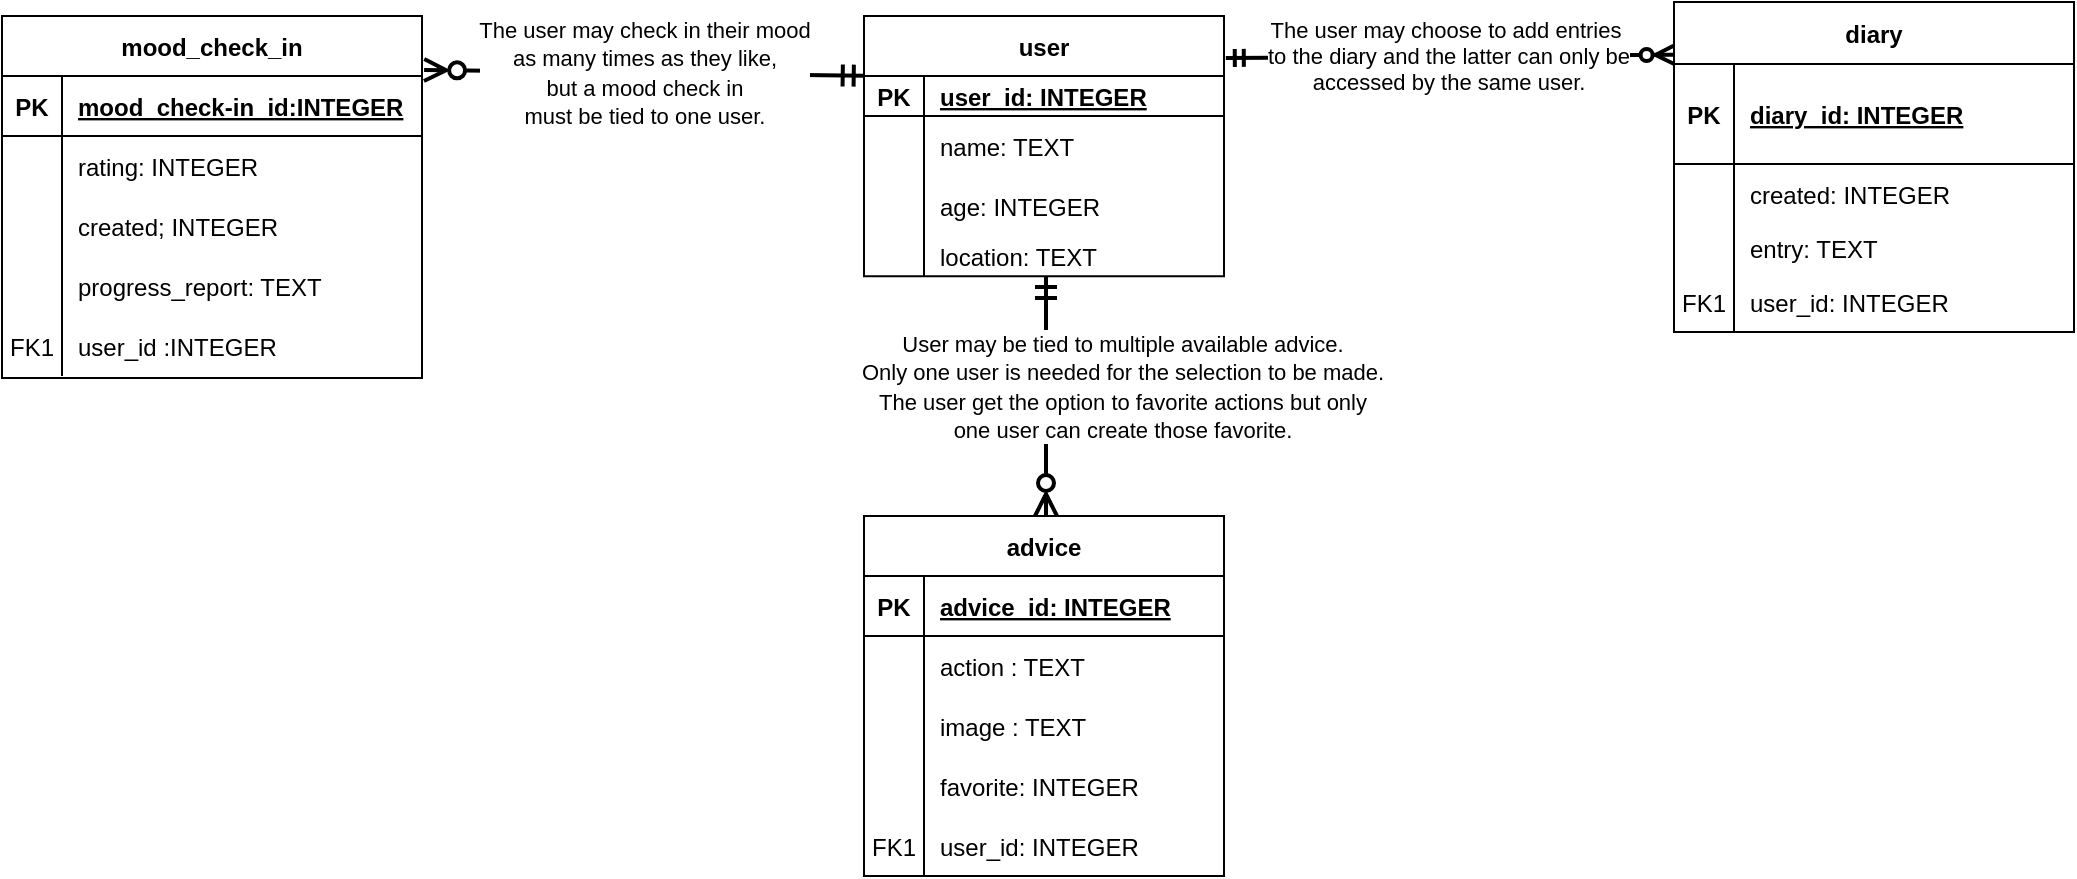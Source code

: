 <mxfile version="16.6.4" type="device"><diagram id="A5Q4melGZK6VVm9xVnYs" name="Page-1"><mxGraphModel dx="1209" dy="1026" grid="0" gridSize="10" guides="1" tooltips="1" connect="1" arrows="1" fold="1" page="0" pageScale="1" pageWidth="850" pageHeight="1100" background="#ffffff" math="0" shadow="0"><root><mxCell id="0"/><mxCell id="1" parent="0"/><mxCell id="EydL405cZTYyQnSdJN2e-1" value="user" style="shape=table;startSize=30;container=1;collapsible=1;childLayout=tableLayout;fixedRows=1;rowLines=0;fontStyle=1;align=center;resizeLast=1;" parent="1" vertex="1"><mxGeometry x="435" y="-20" width="180" height="130.083" as="geometry"/></mxCell><mxCell id="EydL405cZTYyQnSdJN2e-2" value="" style="shape=tableRow;horizontal=0;startSize=0;swimlaneHead=0;swimlaneBody=0;fillColor=none;collapsible=0;dropTarget=0;points=[[0,0.5],[1,0.5]];portConstraint=eastwest;top=0;left=0;right=0;bottom=1;" parent="EydL405cZTYyQnSdJN2e-1" vertex="1"><mxGeometry y="30" width="180" height="20" as="geometry"/></mxCell><mxCell id="EydL405cZTYyQnSdJN2e-3" value="PK" style="shape=partialRectangle;connectable=0;fillColor=none;top=0;left=0;bottom=0;right=0;fontStyle=1;overflow=hidden;" parent="EydL405cZTYyQnSdJN2e-2" vertex="1"><mxGeometry width="30" height="20" as="geometry"><mxRectangle width="30" height="20" as="alternateBounds"/></mxGeometry></mxCell><mxCell id="EydL405cZTYyQnSdJN2e-4" value="user_id: INTEGER" style="shape=partialRectangle;connectable=0;fillColor=none;top=0;left=0;bottom=0;right=0;align=left;spacingLeft=6;fontStyle=5;overflow=hidden;" parent="EydL405cZTYyQnSdJN2e-2" vertex="1"><mxGeometry x="30" width="150" height="20" as="geometry"><mxRectangle width="150" height="20" as="alternateBounds"/></mxGeometry></mxCell><mxCell id="EydL405cZTYyQnSdJN2e-5" value="" style="shape=tableRow;horizontal=0;startSize=0;swimlaneHead=0;swimlaneBody=0;fillColor=none;collapsible=0;dropTarget=0;points=[[0,0.5],[1,0.5]];portConstraint=eastwest;top=0;left=0;right=0;bottom=0;" parent="EydL405cZTYyQnSdJN2e-1" vertex="1"><mxGeometry y="50" width="180" height="30" as="geometry"/></mxCell><mxCell id="EydL405cZTYyQnSdJN2e-6" value="" style="shape=partialRectangle;connectable=0;fillColor=none;top=0;left=0;bottom=0;right=0;editable=1;overflow=hidden;" parent="EydL405cZTYyQnSdJN2e-5" vertex="1"><mxGeometry width="30" height="30" as="geometry"><mxRectangle width="30" height="30" as="alternateBounds"/></mxGeometry></mxCell><mxCell id="EydL405cZTYyQnSdJN2e-7" value="name: TEXT" style="shape=partialRectangle;connectable=0;fillColor=none;top=0;left=0;bottom=0;right=0;align=left;spacingLeft=6;overflow=hidden;" parent="EydL405cZTYyQnSdJN2e-5" vertex="1"><mxGeometry x="30" width="150" height="30" as="geometry"><mxRectangle width="150" height="30" as="alternateBounds"/></mxGeometry></mxCell><mxCell id="EydL405cZTYyQnSdJN2e-8" value="" style="shape=tableRow;horizontal=0;startSize=0;swimlaneHead=0;swimlaneBody=0;fillColor=none;collapsible=0;dropTarget=0;points=[[0,0.5],[1,0.5]];portConstraint=eastwest;top=0;left=0;right=0;bottom=0;" parent="EydL405cZTYyQnSdJN2e-1" vertex="1"><mxGeometry y="80" width="180" height="30" as="geometry"/></mxCell><mxCell id="EydL405cZTYyQnSdJN2e-9" value="" style="shape=partialRectangle;connectable=0;fillColor=none;top=0;left=0;bottom=0;right=0;editable=1;overflow=hidden;" parent="EydL405cZTYyQnSdJN2e-8" vertex="1"><mxGeometry width="30" height="30" as="geometry"><mxRectangle width="30" height="30" as="alternateBounds"/></mxGeometry></mxCell><mxCell id="EydL405cZTYyQnSdJN2e-10" value="age: INTEGER" style="shape=partialRectangle;connectable=0;fillColor=none;top=0;left=0;bottom=0;right=0;align=left;spacingLeft=6;overflow=hidden;" parent="EydL405cZTYyQnSdJN2e-8" vertex="1"><mxGeometry x="30" width="150" height="30" as="geometry"><mxRectangle width="150" height="30" as="alternateBounds"/></mxGeometry></mxCell><mxCell id="EydL405cZTYyQnSdJN2e-11" value="" style="shape=tableRow;horizontal=0;startSize=0;swimlaneHead=0;swimlaneBody=0;fillColor=none;collapsible=0;dropTarget=0;points=[[0,0.5],[1,0.5]];portConstraint=eastwest;top=0;left=0;right=0;bottom=0;" parent="EydL405cZTYyQnSdJN2e-1" vertex="1"><mxGeometry y="110" width="180" height="20" as="geometry"/></mxCell><mxCell id="EydL405cZTYyQnSdJN2e-12" value="" style="shape=partialRectangle;connectable=0;fillColor=none;top=0;left=0;bottom=0;right=0;editable=1;overflow=hidden;" parent="EydL405cZTYyQnSdJN2e-11" vertex="1"><mxGeometry width="30" height="20" as="geometry"><mxRectangle width="30" height="20" as="alternateBounds"/></mxGeometry></mxCell><mxCell id="EydL405cZTYyQnSdJN2e-13" value="location: TEXT" style="shape=partialRectangle;connectable=0;fillColor=none;top=0;left=0;bottom=0;right=0;align=left;spacingLeft=6;overflow=hidden;" parent="EydL405cZTYyQnSdJN2e-11" vertex="1"><mxGeometry x="30" width="150" height="20" as="geometry"><mxRectangle width="150" height="20" as="alternateBounds"/></mxGeometry></mxCell><mxCell id="EydL405cZTYyQnSdJN2e-53" value="advice" style="shape=table;startSize=30;container=1;collapsible=1;childLayout=tableLayout;fixedRows=1;rowLines=0;fontStyle=1;align=center;resizeLast=1;" parent="1" vertex="1"><mxGeometry x="435" y="230" width="180" height="180" as="geometry"/></mxCell><mxCell id="EydL405cZTYyQnSdJN2e-54" value="" style="shape=tableRow;horizontal=0;startSize=0;swimlaneHead=0;swimlaneBody=0;fillColor=none;collapsible=0;dropTarget=0;points=[[0,0.5],[1,0.5]];portConstraint=eastwest;top=0;left=0;right=0;bottom=1;" parent="EydL405cZTYyQnSdJN2e-53" vertex="1"><mxGeometry y="30" width="180" height="30" as="geometry"/></mxCell><mxCell id="EydL405cZTYyQnSdJN2e-55" value="PK" style="shape=partialRectangle;connectable=0;fillColor=none;top=0;left=0;bottom=0;right=0;fontStyle=1;overflow=hidden;" parent="EydL405cZTYyQnSdJN2e-54" vertex="1"><mxGeometry width="30" height="30" as="geometry"><mxRectangle width="30" height="30" as="alternateBounds"/></mxGeometry></mxCell><mxCell id="EydL405cZTYyQnSdJN2e-56" value="advice_id: INTEGER" style="shape=partialRectangle;connectable=0;fillColor=none;top=0;left=0;bottom=0;right=0;align=left;spacingLeft=6;fontStyle=5;overflow=hidden;" parent="EydL405cZTYyQnSdJN2e-54" vertex="1"><mxGeometry x="30" width="150" height="30" as="geometry"><mxRectangle width="150" height="30" as="alternateBounds"/></mxGeometry></mxCell><mxCell id="EydL405cZTYyQnSdJN2e-57" value="" style="shape=tableRow;horizontal=0;startSize=0;swimlaneHead=0;swimlaneBody=0;fillColor=none;collapsible=0;dropTarget=0;points=[[0,0.5],[1,0.5]];portConstraint=eastwest;top=0;left=0;right=0;bottom=0;" parent="EydL405cZTYyQnSdJN2e-53" vertex="1"><mxGeometry y="60" width="180" height="30" as="geometry"/></mxCell><mxCell id="EydL405cZTYyQnSdJN2e-58" value="" style="shape=partialRectangle;connectable=0;fillColor=none;top=0;left=0;bottom=0;right=0;editable=1;overflow=hidden;" parent="EydL405cZTYyQnSdJN2e-57" vertex="1"><mxGeometry width="30" height="30" as="geometry"><mxRectangle width="30" height="30" as="alternateBounds"/></mxGeometry></mxCell><mxCell id="EydL405cZTYyQnSdJN2e-59" value="action : TEXT" style="shape=partialRectangle;connectable=0;fillColor=none;top=0;left=0;bottom=0;right=0;align=left;spacingLeft=6;overflow=hidden;" parent="EydL405cZTYyQnSdJN2e-57" vertex="1"><mxGeometry x="30" width="150" height="30" as="geometry"><mxRectangle width="150" height="30" as="alternateBounds"/></mxGeometry></mxCell><mxCell id="EydL405cZTYyQnSdJN2e-202" value="" style="shape=tableRow;horizontal=0;startSize=0;swimlaneHead=0;swimlaneBody=0;fillColor=none;collapsible=0;dropTarget=0;points=[[0,0.5],[1,0.5]];portConstraint=eastwest;top=0;left=0;right=0;bottom=0;" parent="EydL405cZTYyQnSdJN2e-53" vertex="1"><mxGeometry y="90" width="180" height="30" as="geometry"/></mxCell><mxCell id="EydL405cZTYyQnSdJN2e-203" value="" style="shape=partialRectangle;connectable=0;fillColor=none;top=0;left=0;bottom=0;right=0;editable=1;overflow=hidden;" parent="EydL405cZTYyQnSdJN2e-202" vertex="1"><mxGeometry width="30" height="30" as="geometry"><mxRectangle width="30" height="30" as="alternateBounds"/></mxGeometry></mxCell><mxCell id="EydL405cZTYyQnSdJN2e-204" value="image : TEXT" style="shape=partialRectangle;connectable=0;fillColor=none;top=0;left=0;bottom=0;right=0;align=left;spacingLeft=6;overflow=hidden;" parent="EydL405cZTYyQnSdJN2e-202" vertex="1"><mxGeometry x="30" width="150" height="30" as="geometry"><mxRectangle width="150" height="30" as="alternateBounds"/></mxGeometry></mxCell><mxCell id="HIgUrnBIAyY7l69PzQ1q-31" value="" style="shape=tableRow;horizontal=0;startSize=0;swimlaneHead=0;swimlaneBody=0;fillColor=none;collapsible=0;dropTarget=0;points=[[0,0.5],[1,0.5]];portConstraint=eastwest;top=0;left=0;right=0;bottom=0;" parent="EydL405cZTYyQnSdJN2e-53" vertex="1"><mxGeometry y="120" width="180" height="30" as="geometry"/></mxCell><mxCell id="HIgUrnBIAyY7l69PzQ1q-32" value="" style="shape=partialRectangle;connectable=0;fillColor=none;top=0;left=0;bottom=0;right=0;editable=1;overflow=hidden;" parent="HIgUrnBIAyY7l69PzQ1q-31" vertex="1"><mxGeometry width="30" height="30" as="geometry"><mxRectangle width="30" height="30" as="alternateBounds"/></mxGeometry></mxCell><mxCell id="HIgUrnBIAyY7l69PzQ1q-33" value="favorite: INTEGER" style="shape=partialRectangle;connectable=0;fillColor=none;top=0;left=0;bottom=0;right=0;align=left;spacingLeft=6;overflow=hidden;" parent="HIgUrnBIAyY7l69PzQ1q-31" vertex="1"><mxGeometry x="30" width="150" height="30" as="geometry"><mxRectangle width="150" height="30" as="alternateBounds"/></mxGeometry></mxCell><mxCell id="4V9eMTOfE-5QkbfIiyMG-1" value="" style="shape=tableRow;horizontal=0;startSize=0;swimlaneHead=0;swimlaneBody=0;fillColor=none;collapsible=0;dropTarget=0;points=[[0,0.5],[1,0.5]];portConstraint=eastwest;top=0;left=0;right=0;bottom=0;" vertex="1" parent="EydL405cZTYyQnSdJN2e-53"><mxGeometry y="150" width="180" height="30" as="geometry"/></mxCell><mxCell id="4V9eMTOfE-5QkbfIiyMG-2" value="FK1" style="shape=partialRectangle;connectable=0;fillColor=none;top=0;left=0;bottom=0;right=0;editable=1;overflow=hidden;" vertex="1" parent="4V9eMTOfE-5QkbfIiyMG-1"><mxGeometry width="30" height="30" as="geometry"><mxRectangle width="30" height="30" as="alternateBounds"/></mxGeometry></mxCell><mxCell id="4V9eMTOfE-5QkbfIiyMG-3" value="user_id: INTEGER" style="shape=partialRectangle;connectable=0;fillColor=none;top=0;left=0;bottom=0;right=0;align=left;spacingLeft=6;overflow=hidden;" vertex="1" parent="4V9eMTOfE-5QkbfIiyMG-1"><mxGeometry x="30" width="150" height="30" as="geometry"><mxRectangle width="150" height="30" as="alternateBounds"/></mxGeometry></mxCell><mxCell id="EydL405cZTYyQnSdJN2e-141" value="diary" style="shape=table;startSize=31;container=1;collapsible=1;childLayout=tableLayout;fixedRows=1;rowLines=0;fontStyle=1;align=center;resizeLast=1;" parent="1" vertex="1"><mxGeometry x="840" y="-27" width="200" height="165" as="geometry"/></mxCell><mxCell id="EydL405cZTYyQnSdJN2e-142" value="" style="shape=tableRow;horizontal=0;startSize=0;swimlaneHead=0;swimlaneBody=0;fillColor=none;collapsible=0;dropTarget=0;points=[[0,0.5],[1,0.5]];portConstraint=eastwest;top=0;left=0;right=0;bottom=1;" parent="EydL405cZTYyQnSdJN2e-141" vertex="1"><mxGeometry y="31" width="200" height="50" as="geometry"/></mxCell><mxCell id="EydL405cZTYyQnSdJN2e-143" value="PK" style="shape=partialRectangle;connectable=0;fillColor=none;top=0;left=0;bottom=0;right=0;fontStyle=1;overflow=hidden;" parent="EydL405cZTYyQnSdJN2e-142" vertex="1"><mxGeometry width="30" height="50" as="geometry"><mxRectangle width="30" height="50" as="alternateBounds"/></mxGeometry></mxCell><mxCell id="EydL405cZTYyQnSdJN2e-144" value="diary_id: INTEGER" style="shape=partialRectangle;connectable=0;fillColor=none;top=0;left=0;bottom=0;right=0;align=left;spacingLeft=6;fontStyle=5;overflow=hidden;" parent="EydL405cZTYyQnSdJN2e-142" vertex="1"><mxGeometry x="30" width="170" height="50" as="geometry"><mxRectangle width="170" height="50" as="alternateBounds"/></mxGeometry></mxCell><mxCell id="EydL405cZTYyQnSdJN2e-145" value="" style="shape=tableRow;horizontal=0;startSize=0;swimlaneHead=0;swimlaneBody=0;fillColor=none;collapsible=0;dropTarget=0;points=[[0,0.5],[1,0.5]];portConstraint=eastwest;top=0;left=0;right=0;bottom=0;" parent="EydL405cZTYyQnSdJN2e-141" vertex="1"><mxGeometry y="81" width="200" height="30" as="geometry"/></mxCell><mxCell id="EydL405cZTYyQnSdJN2e-146" value="" style="shape=partialRectangle;connectable=0;fillColor=none;top=0;left=0;bottom=0;right=0;editable=1;overflow=hidden;" parent="EydL405cZTYyQnSdJN2e-145" vertex="1"><mxGeometry width="30" height="30" as="geometry"><mxRectangle width="30" height="30" as="alternateBounds"/></mxGeometry></mxCell><mxCell id="EydL405cZTYyQnSdJN2e-147" value="created: INTEGER" style="shape=partialRectangle;connectable=0;fillColor=none;top=0;left=0;bottom=0;right=0;align=left;spacingLeft=6;overflow=hidden;" parent="EydL405cZTYyQnSdJN2e-145" vertex="1"><mxGeometry x="30" width="170" height="30" as="geometry"><mxRectangle width="170" height="30" as="alternateBounds"/></mxGeometry></mxCell><mxCell id="HIgUrnBIAyY7l69PzQ1q-25" value="" style="shape=tableRow;horizontal=0;startSize=0;swimlaneHead=0;swimlaneBody=0;fillColor=none;collapsible=0;dropTarget=0;points=[[0,0.5],[1,0.5]];portConstraint=eastwest;top=0;left=0;right=0;bottom=0;" parent="EydL405cZTYyQnSdJN2e-141" vertex="1"><mxGeometry y="111" width="200" height="24" as="geometry"/></mxCell><mxCell id="HIgUrnBIAyY7l69PzQ1q-26" value="" style="shape=partialRectangle;connectable=0;fillColor=none;top=0;left=0;bottom=0;right=0;editable=1;overflow=hidden;" parent="HIgUrnBIAyY7l69PzQ1q-25" vertex="1"><mxGeometry width="30" height="24" as="geometry"><mxRectangle width="30" height="24" as="alternateBounds"/></mxGeometry></mxCell><mxCell id="HIgUrnBIAyY7l69PzQ1q-27" value="entry: TEXT" style="shape=partialRectangle;connectable=0;fillColor=none;top=0;left=0;bottom=0;right=0;align=left;spacingLeft=6;overflow=hidden;" parent="HIgUrnBIAyY7l69PzQ1q-25" vertex="1"><mxGeometry x="30" width="170" height="24" as="geometry"><mxRectangle width="170" height="24" as="alternateBounds"/></mxGeometry></mxCell><mxCell id="4V9eMTOfE-5QkbfIiyMG-7" value="" style="shape=tableRow;horizontal=0;startSize=0;swimlaneHead=0;swimlaneBody=0;fillColor=none;collapsible=0;dropTarget=0;points=[[0,0.5],[1,0.5]];portConstraint=eastwest;top=0;left=0;right=0;bottom=0;" vertex="1" parent="EydL405cZTYyQnSdJN2e-141"><mxGeometry y="135" width="200" height="30" as="geometry"/></mxCell><mxCell id="4V9eMTOfE-5QkbfIiyMG-8" value="FK1" style="shape=partialRectangle;connectable=0;fillColor=none;top=0;left=0;bottom=0;right=0;editable=1;overflow=hidden;" vertex="1" parent="4V9eMTOfE-5QkbfIiyMG-7"><mxGeometry width="30" height="30" as="geometry"><mxRectangle width="30" height="30" as="alternateBounds"/></mxGeometry></mxCell><mxCell id="4V9eMTOfE-5QkbfIiyMG-9" value="user_id: INTEGER" style="shape=partialRectangle;connectable=0;fillColor=none;top=0;left=0;bottom=0;right=0;align=left;spacingLeft=6;overflow=hidden;" vertex="1" parent="4V9eMTOfE-5QkbfIiyMG-7"><mxGeometry x="30" width="170" height="30" as="geometry"><mxRectangle width="170" height="30" as="alternateBounds"/></mxGeometry></mxCell><mxCell id="EydL405cZTYyQnSdJN2e-154" value="mood_check_in" style="shape=table;startSize=30;container=1;collapsible=1;childLayout=tableLayout;fixedRows=1;rowLines=0;fontStyle=1;align=center;resizeLast=1;" parent="1" vertex="1"><mxGeometry x="4" y="-20" width="210" height="181" as="geometry"/></mxCell><mxCell id="EydL405cZTYyQnSdJN2e-155" value="" style="shape=tableRow;horizontal=0;startSize=0;swimlaneHead=0;swimlaneBody=0;fillColor=none;collapsible=0;dropTarget=0;points=[[0,0.5],[1,0.5]];portConstraint=eastwest;top=0;left=0;right=0;bottom=1;" parent="EydL405cZTYyQnSdJN2e-154" vertex="1"><mxGeometry y="30" width="210" height="30" as="geometry"/></mxCell><mxCell id="EydL405cZTYyQnSdJN2e-156" value="PK" style="shape=partialRectangle;connectable=0;fillColor=none;top=0;left=0;bottom=0;right=0;fontStyle=1;overflow=hidden;" parent="EydL405cZTYyQnSdJN2e-155" vertex="1"><mxGeometry width="30" height="30" as="geometry"><mxRectangle width="30" height="30" as="alternateBounds"/></mxGeometry></mxCell><mxCell id="EydL405cZTYyQnSdJN2e-157" value="mood_check-in_id:INTEGER" style="shape=partialRectangle;connectable=0;fillColor=none;top=0;left=0;bottom=0;right=0;align=left;spacingLeft=6;fontStyle=5;overflow=hidden;" parent="EydL405cZTYyQnSdJN2e-155" vertex="1"><mxGeometry x="30" width="180" height="30" as="geometry"><mxRectangle width="180" height="30" as="alternateBounds"/></mxGeometry></mxCell><mxCell id="EydL405cZTYyQnSdJN2e-158" value="" style="shape=tableRow;horizontal=0;startSize=0;swimlaneHead=0;swimlaneBody=0;fillColor=none;collapsible=0;dropTarget=0;points=[[0,0.5],[1,0.5]];portConstraint=eastwest;top=0;left=0;right=0;bottom=0;" parent="EydL405cZTYyQnSdJN2e-154" vertex="1"><mxGeometry y="60" width="210" height="30" as="geometry"/></mxCell><mxCell id="EydL405cZTYyQnSdJN2e-159" value="" style="shape=partialRectangle;connectable=0;fillColor=none;top=0;left=0;bottom=0;right=0;editable=1;overflow=hidden;" parent="EydL405cZTYyQnSdJN2e-158" vertex="1"><mxGeometry width="30" height="30" as="geometry"><mxRectangle width="30" height="30" as="alternateBounds"/></mxGeometry></mxCell><mxCell id="EydL405cZTYyQnSdJN2e-160" value="rating: INTEGER" style="shape=partialRectangle;connectable=0;fillColor=none;top=0;left=0;bottom=0;right=0;align=left;spacingLeft=6;overflow=hidden;" parent="EydL405cZTYyQnSdJN2e-158" vertex="1"><mxGeometry x="30" width="180" height="30" as="geometry"><mxRectangle width="180" height="30" as="alternateBounds"/></mxGeometry></mxCell><mxCell id="HIgUrnBIAyY7l69PzQ1q-16" value="" style="shape=tableRow;horizontal=0;startSize=0;swimlaneHead=0;swimlaneBody=0;fillColor=none;collapsible=0;dropTarget=0;points=[[0,0.5],[1,0.5]];portConstraint=eastwest;top=0;left=0;right=0;bottom=0;" parent="EydL405cZTYyQnSdJN2e-154" vertex="1"><mxGeometry y="90" width="210" height="30" as="geometry"/></mxCell><mxCell id="HIgUrnBIAyY7l69PzQ1q-17" value="" style="shape=partialRectangle;connectable=0;fillColor=none;top=0;left=0;bottom=0;right=0;editable=1;overflow=hidden;" parent="HIgUrnBIAyY7l69PzQ1q-16" vertex="1"><mxGeometry width="30" height="30" as="geometry"><mxRectangle width="30" height="30" as="alternateBounds"/></mxGeometry></mxCell><mxCell id="HIgUrnBIAyY7l69PzQ1q-18" value="created; INTEGER" style="shape=partialRectangle;connectable=0;fillColor=none;top=0;left=0;bottom=0;right=0;align=left;spacingLeft=6;overflow=hidden;" parent="HIgUrnBIAyY7l69PzQ1q-16" vertex="1"><mxGeometry x="30" width="180" height="30" as="geometry"><mxRectangle width="180" height="30" as="alternateBounds"/></mxGeometry></mxCell><mxCell id="wcA912Bg416I21g3ehAl-1" value="" style="shape=tableRow;horizontal=0;startSize=0;swimlaneHead=0;swimlaneBody=0;fillColor=none;collapsible=0;dropTarget=0;points=[[0,0.5],[1,0.5]];portConstraint=eastwest;top=0;left=0;right=0;bottom=0;" parent="EydL405cZTYyQnSdJN2e-154" vertex="1"><mxGeometry y="120" width="210" height="30" as="geometry"/></mxCell><mxCell id="wcA912Bg416I21g3ehAl-2" value="" style="shape=partialRectangle;connectable=0;fillColor=none;top=0;left=0;bottom=0;right=0;editable=1;overflow=hidden;" parent="wcA912Bg416I21g3ehAl-1" vertex="1"><mxGeometry width="30" height="30" as="geometry"><mxRectangle width="30" height="30" as="alternateBounds"/></mxGeometry></mxCell><mxCell id="wcA912Bg416I21g3ehAl-3" value="progress_report: TEXT" style="shape=partialRectangle;connectable=0;fillColor=none;top=0;left=0;bottom=0;right=0;align=left;spacingLeft=6;overflow=hidden;" parent="wcA912Bg416I21g3ehAl-1" vertex="1"><mxGeometry x="30" width="180" height="30" as="geometry"><mxRectangle width="180" height="30" as="alternateBounds"/></mxGeometry></mxCell><mxCell id="4V9eMTOfE-5QkbfIiyMG-19" value="" style="shape=tableRow;horizontal=0;startSize=0;swimlaneHead=0;swimlaneBody=0;fillColor=none;collapsible=0;dropTarget=0;points=[[0,0.5],[1,0.5]];portConstraint=eastwest;top=0;left=0;right=0;bottom=0;" vertex="1" parent="EydL405cZTYyQnSdJN2e-154"><mxGeometry y="150" width="210" height="30" as="geometry"/></mxCell><mxCell id="4V9eMTOfE-5QkbfIiyMG-20" value="FK1" style="shape=partialRectangle;connectable=0;fillColor=none;top=0;left=0;bottom=0;right=0;editable=1;overflow=hidden;" vertex="1" parent="4V9eMTOfE-5QkbfIiyMG-19"><mxGeometry width="30" height="30" as="geometry"><mxRectangle width="30" height="30" as="alternateBounds"/></mxGeometry></mxCell><mxCell id="4V9eMTOfE-5QkbfIiyMG-21" value="user_id :INTEGER" style="shape=partialRectangle;connectable=0;fillColor=none;top=0;left=0;bottom=0;right=0;align=left;spacingLeft=6;overflow=hidden;" vertex="1" parent="4V9eMTOfE-5QkbfIiyMG-19"><mxGeometry x="30" width="180" height="30" as="geometry"><mxRectangle width="180" height="30" as="alternateBounds"/></mxGeometry></mxCell><mxCell id="EydL405cZTYyQnSdJN2e-188" value="&lt;font style=&quot;font-size: 11px&quot;&gt;User may be tied to multiple available advice.&lt;br&gt;Only one user is needed&amp;nbsp;for the selection to be made.&lt;br&gt;&lt;span style=&quot;text-align: left&quot;&gt;The user get the option to&amp;nbsp;&lt;/span&gt;&lt;span style=&quot;text-align: left&quot;&gt;favorite&amp;nbsp;&lt;/span&gt;&lt;span style=&quot;text-align: left&quot;&gt;actions but only &lt;br&gt;one user can create those favorite.&lt;/span&gt;&lt;/font&gt;" style="fontSize=12;html=1;endArrow=ERzeroToMany;startArrow=ERmandOne;rounded=1;strokeWidth=2;endSize=8;startSize=8;endFill=0;" parent="1" edge="1"><mxGeometry x="-0.094" y="38" width="100" height="100" relative="1" as="geometry"><mxPoint x="526" y="110" as="sourcePoint"/><mxPoint x="526" y="230" as="targetPoint"/><mxPoint as="offset"/></mxGeometry></mxCell><mxCell id="EydL405cZTYyQnSdJN2e-191" value="" style="fontSize=12;html=1;endArrow=ERzeroToMany;startArrow=ERmandOne;rounded=0;strokeWidth=2;entryX=-0.001;entryY=0.16;entryDx=0;entryDy=0;entryPerimeter=0;exitX=1.005;exitY=-0.45;exitDx=0;exitDy=0;exitPerimeter=0;" parent="1" edge="1" target="EydL405cZTYyQnSdJN2e-141" source="EydL405cZTYyQnSdJN2e-2"><mxGeometry x="-0.004" y="59" width="100" height="100" relative="1" as="geometry"><mxPoint x="620" as="sourcePoint"/><mxPoint x="882" y="3" as="targetPoint"/><mxPoint as="offset"/></mxGeometry></mxCell><mxCell id="4V9eMTOfE-5QkbfIiyMG-15" value="&lt;span style=&quot;font-size: 11px;&quot;&gt;The user may choose to add entries&amp;nbsp;&lt;/span&gt;&lt;br style=&quot;font-size: 11px;&quot;&gt;&lt;span style=&quot;font-size: 11px;&quot;&gt;to the diary and the latter can only be&lt;/span&gt;&lt;br style=&quot;font-size: 11px;&quot;&gt;&lt;span style=&quot;font-size: 11px;&quot;&gt;accessed by the same user.&lt;/span&gt;" style="edgeLabel;html=1;align=center;verticalAlign=middle;resizable=0;points=[];fontSize=11;" vertex="1" connectable="0" parent="EydL405cZTYyQnSdJN2e-191"><mxGeometry x="-0.097" y="1" relative="1" as="geometry"><mxPoint x="10" as="offset"/></mxGeometry></mxCell><mxCell id="HIgUrnBIAyY7l69PzQ1q-11" value="&lt;font style=&quot;font-size: 11px&quot;&gt;The user may check in their mood&lt;br&gt;as many times as they like,&lt;br&gt;but a mood check in &lt;br&gt;must be tied to one user.&lt;/font&gt;" style="fontSize=12;html=1;endArrow=ERmandOne;startArrow=ERzeroToMany;rounded=1;startSize=8;endSize=8;sourcePerimeterSpacing=8;targetPerimeterSpacing=8;strokeWidth=2;jumpSize=11;endFill=0;startFill=0;entryX=0.002;entryY=-0.006;entryDx=0;entryDy=0;entryPerimeter=0;exitX=1.005;exitY=0.149;exitDx=0;exitDy=0;exitPerimeter=0;" parent="1" edge="1" target="EydL405cZTYyQnSdJN2e-2" source="EydL405cZTYyQnSdJN2e-154"><mxGeometry width="100" height="100" relative="1" as="geometry"><mxPoint x="216" y="6" as="sourcePoint"/><mxPoint x="438" y="23" as="targetPoint"/></mxGeometry></mxCell></root></mxGraphModel></diagram></mxfile>